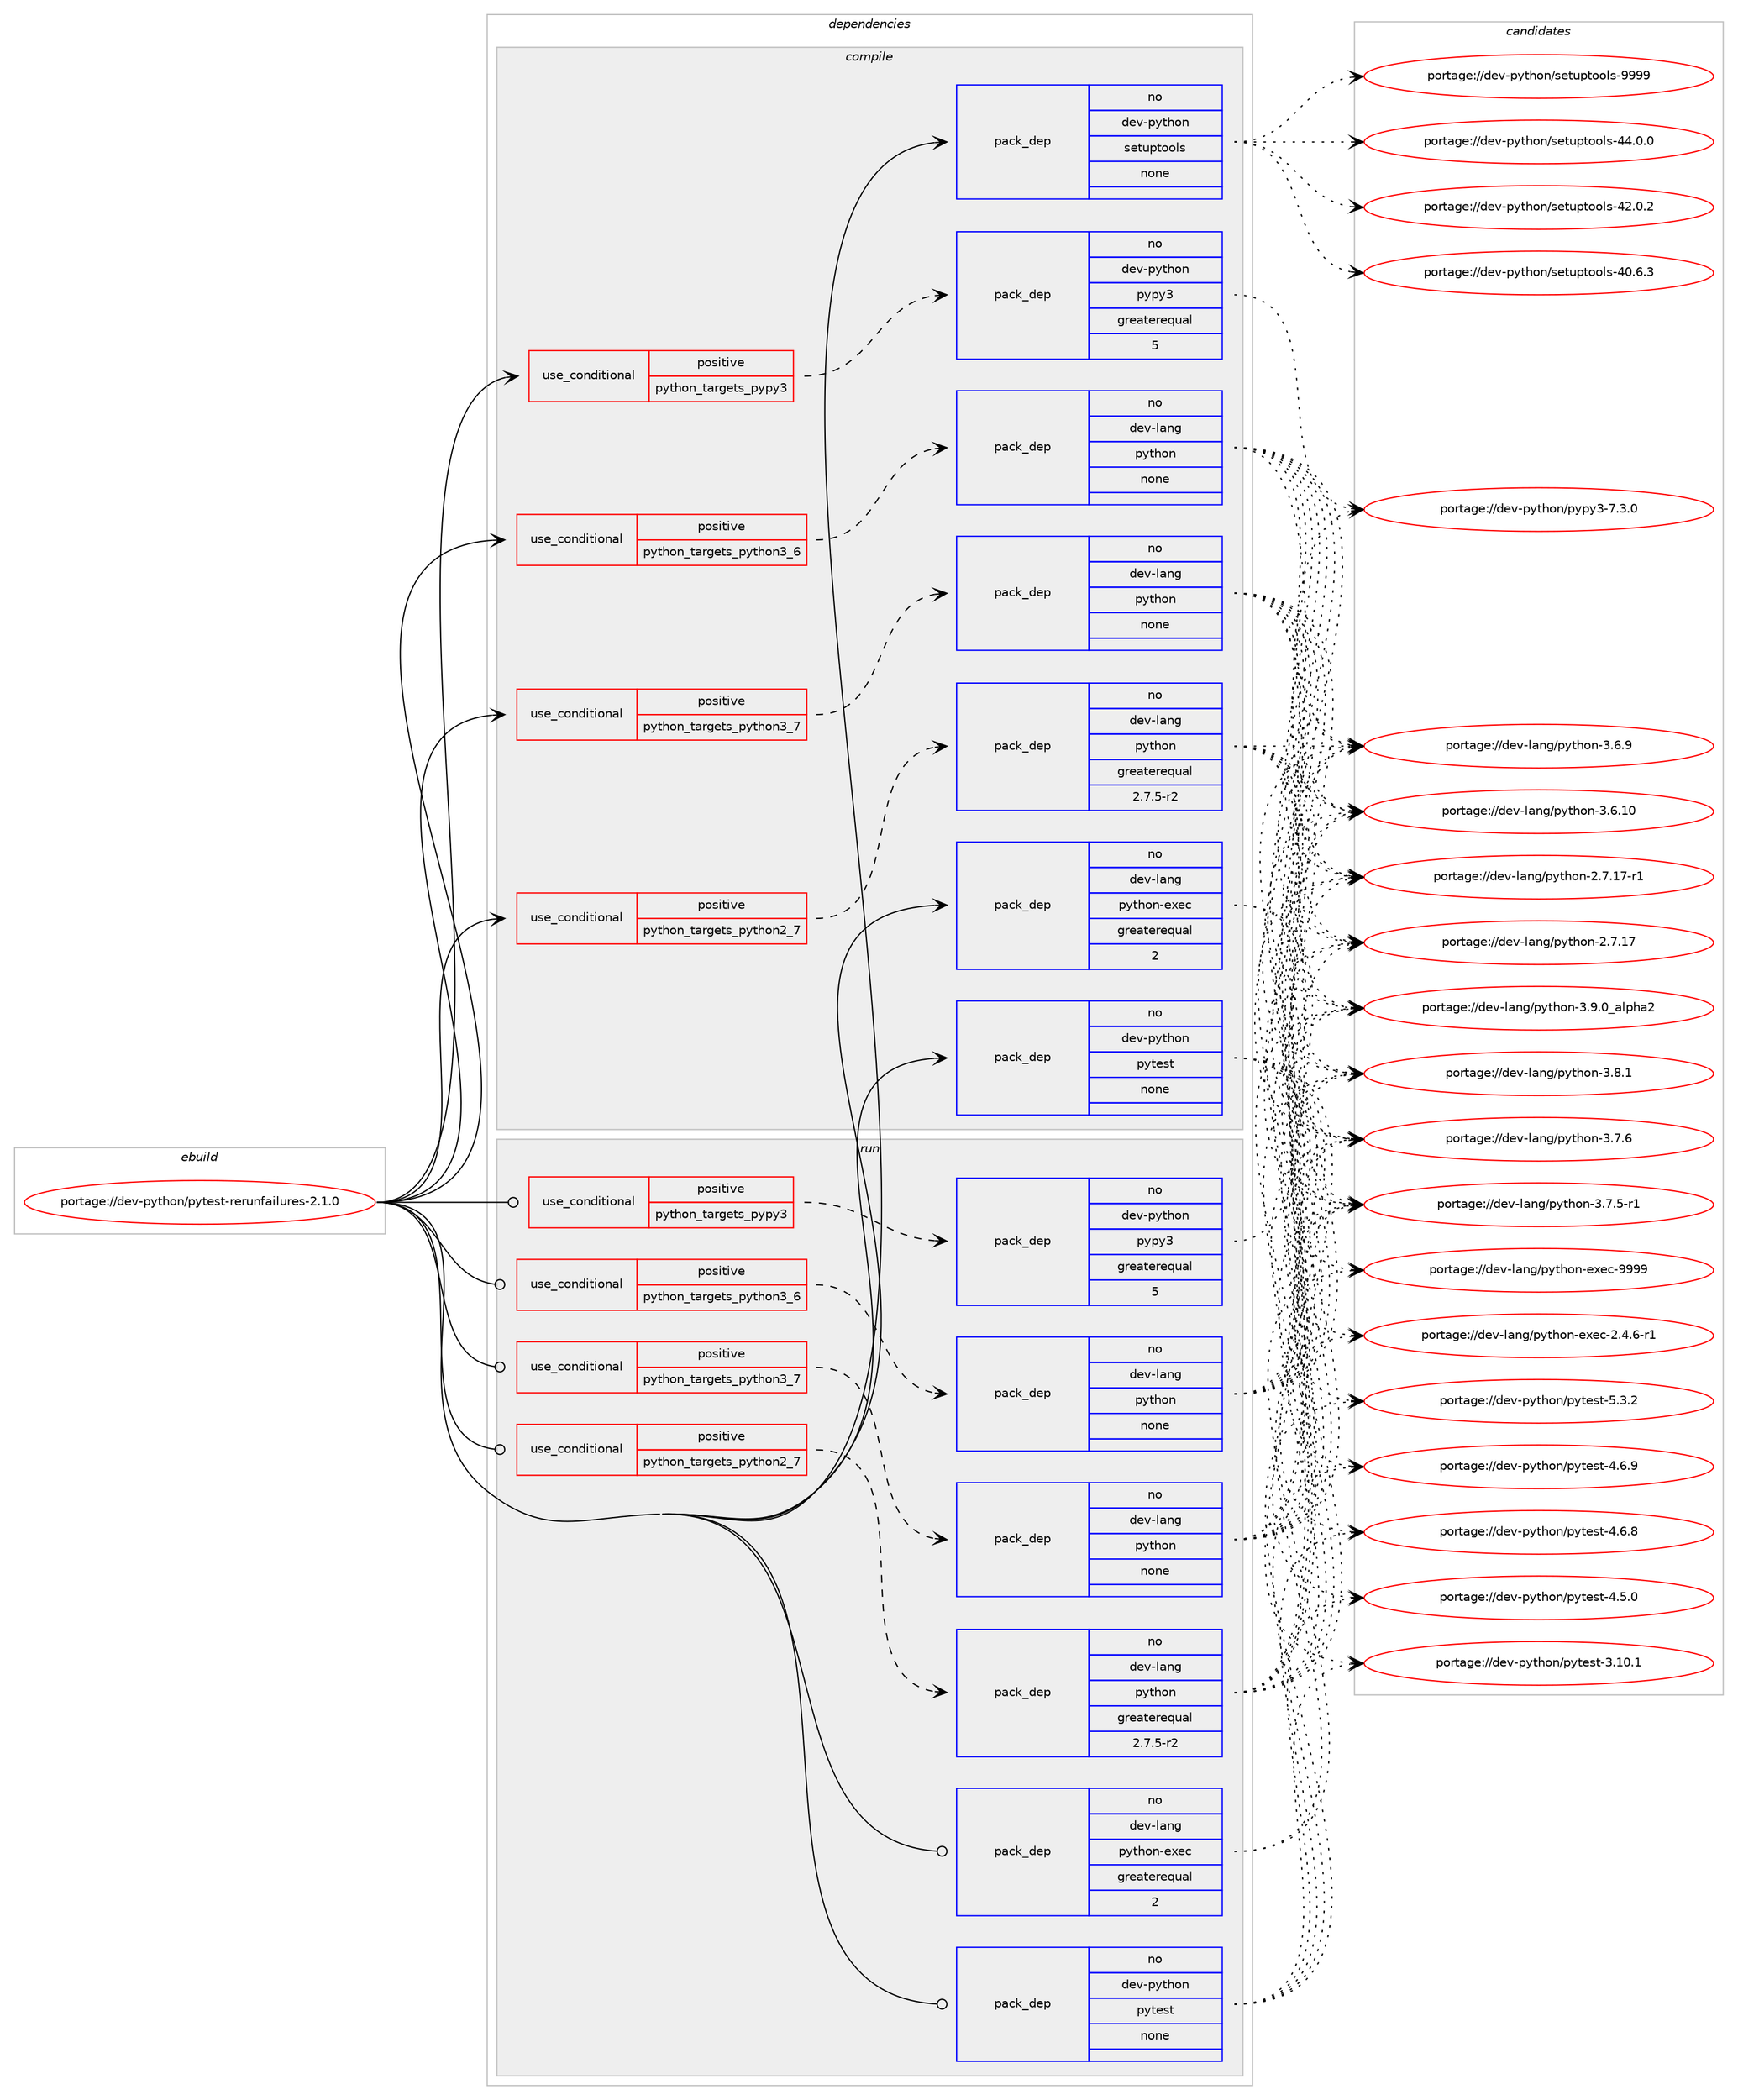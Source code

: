 digraph prolog {

# *************
# Graph options
# *************

newrank=true;
concentrate=true;
compound=true;
graph [rankdir=LR,fontname=Helvetica,fontsize=10,ranksep=1.5];#, ranksep=2.5, nodesep=0.2];
edge  [arrowhead=vee];
node  [fontname=Helvetica,fontsize=10];

# **********
# The ebuild
# **********

subgraph cluster_leftcol {
color=gray;
label=<<i>ebuild</i>>;
id [label="portage://dev-python/pytest-rerunfailures-2.1.0", color=red, width=4, href="../dev-python/pytest-rerunfailures-2.1.0.svg"];
}

# ****************
# The dependencies
# ****************

subgraph cluster_midcol {
color=gray;
label=<<i>dependencies</i>>;
subgraph cluster_compile {
fillcolor="#eeeeee";
style=filled;
label=<<i>compile</i>>;
subgraph cond108180 {
dependency433840 [label=<<TABLE BORDER="0" CELLBORDER="1" CELLSPACING="0" CELLPADDING="4"><TR><TD ROWSPAN="3" CELLPADDING="10">use_conditional</TD></TR><TR><TD>positive</TD></TR><TR><TD>python_targets_pypy3</TD></TR></TABLE>>, shape=none, color=red];
subgraph pack320739 {
dependency433841 [label=<<TABLE BORDER="0" CELLBORDER="1" CELLSPACING="0" CELLPADDING="4" WIDTH="220"><TR><TD ROWSPAN="6" CELLPADDING="30">pack_dep</TD></TR><TR><TD WIDTH="110">no</TD></TR><TR><TD>dev-python</TD></TR><TR><TD>pypy3</TD></TR><TR><TD>greaterequal</TD></TR><TR><TD>5</TD></TR></TABLE>>, shape=none, color=blue];
}
dependency433840:e -> dependency433841:w [weight=20,style="dashed",arrowhead="vee"];
}
id:e -> dependency433840:w [weight=20,style="solid",arrowhead="vee"];
subgraph cond108181 {
dependency433842 [label=<<TABLE BORDER="0" CELLBORDER="1" CELLSPACING="0" CELLPADDING="4"><TR><TD ROWSPAN="3" CELLPADDING="10">use_conditional</TD></TR><TR><TD>positive</TD></TR><TR><TD>python_targets_python2_7</TD></TR></TABLE>>, shape=none, color=red];
subgraph pack320740 {
dependency433843 [label=<<TABLE BORDER="0" CELLBORDER="1" CELLSPACING="0" CELLPADDING="4" WIDTH="220"><TR><TD ROWSPAN="6" CELLPADDING="30">pack_dep</TD></TR><TR><TD WIDTH="110">no</TD></TR><TR><TD>dev-lang</TD></TR><TR><TD>python</TD></TR><TR><TD>greaterequal</TD></TR><TR><TD>2.7.5-r2</TD></TR></TABLE>>, shape=none, color=blue];
}
dependency433842:e -> dependency433843:w [weight=20,style="dashed",arrowhead="vee"];
}
id:e -> dependency433842:w [weight=20,style="solid",arrowhead="vee"];
subgraph cond108182 {
dependency433844 [label=<<TABLE BORDER="0" CELLBORDER="1" CELLSPACING="0" CELLPADDING="4"><TR><TD ROWSPAN="3" CELLPADDING="10">use_conditional</TD></TR><TR><TD>positive</TD></TR><TR><TD>python_targets_python3_6</TD></TR></TABLE>>, shape=none, color=red];
subgraph pack320741 {
dependency433845 [label=<<TABLE BORDER="0" CELLBORDER="1" CELLSPACING="0" CELLPADDING="4" WIDTH="220"><TR><TD ROWSPAN="6" CELLPADDING="30">pack_dep</TD></TR><TR><TD WIDTH="110">no</TD></TR><TR><TD>dev-lang</TD></TR><TR><TD>python</TD></TR><TR><TD>none</TD></TR><TR><TD></TD></TR></TABLE>>, shape=none, color=blue];
}
dependency433844:e -> dependency433845:w [weight=20,style="dashed",arrowhead="vee"];
}
id:e -> dependency433844:w [weight=20,style="solid",arrowhead="vee"];
subgraph cond108183 {
dependency433846 [label=<<TABLE BORDER="0" CELLBORDER="1" CELLSPACING="0" CELLPADDING="4"><TR><TD ROWSPAN="3" CELLPADDING="10">use_conditional</TD></TR><TR><TD>positive</TD></TR><TR><TD>python_targets_python3_7</TD></TR></TABLE>>, shape=none, color=red];
subgraph pack320742 {
dependency433847 [label=<<TABLE BORDER="0" CELLBORDER="1" CELLSPACING="0" CELLPADDING="4" WIDTH="220"><TR><TD ROWSPAN="6" CELLPADDING="30">pack_dep</TD></TR><TR><TD WIDTH="110">no</TD></TR><TR><TD>dev-lang</TD></TR><TR><TD>python</TD></TR><TR><TD>none</TD></TR><TR><TD></TD></TR></TABLE>>, shape=none, color=blue];
}
dependency433846:e -> dependency433847:w [weight=20,style="dashed",arrowhead="vee"];
}
id:e -> dependency433846:w [weight=20,style="solid",arrowhead="vee"];
subgraph pack320743 {
dependency433848 [label=<<TABLE BORDER="0" CELLBORDER="1" CELLSPACING="0" CELLPADDING="4" WIDTH="220"><TR><TD ROWSPAN="6" CELLPADDING="30">pack_dep</TD></TR><TR><TD WIDTH="110">no</TD></TR><TR><TD>dev-lang</TD></TR><TR><TD>python-exec</TD></TR><TR><TD>greaterequal</TD></TR><TR><TD>2</TD></TR></TABLE>>, shape=none, color=blue];
}
id:e -> dependency433848:w [weight=20,style="solid",arrowhead="vee"];
subgraph pack320744 {
dependency433849 [label=<<TABLE BORDER="0" CELLBORDER="1" CELLSPACING="0" CELLPADDING="4" WIDTH="220"><TR><TD ROWSPAN="6" CELLPADDING="30">pack_dep</TD></TR><TR><TD WIDTH="110">no</TD></TR><TR><TD>dev-python</TD></TR><TR><TD>pytest</TD></TR><TR><TD>none</TD></TR><TR><TD></TD></TR></TABLE>>, shape=none, color=blue];
}
id:e -> dependency433849:w [weight=20,style="solid",arrowhead="vee"];
subgraph pack320745 {
dependency433850 [label=<<TABLE BORDER="0" CELLBORDER="1" CELLSPACING="0" CELLPADDING="4" WIDTH="220"><TR><TD ROWSPAN="6" CELLPADDING="30">pack_dep</TD></TR><TR><TD WIDTH="110">no</TD></TR><TR><TD>dev-python</TD></TR><TR><TD>setuptools</TD></TR><TR><TD>none</TD></TR><TR><TD></TD></TR></TABLE>>, shape=none, color=blue];
}
id:e -> dependency433850:w [weight=20,style="solid",arrowhead="vee"];
}
subgraph cluster_compileandrun {
fillcolor="#eeeeee";
style=filled;
label=<<i>compile and run</i>>;
}
subgraph cluster_run {
fillcolor="#eeeeee";
style=filled;
label=<<i>run</i>>;
subgraph cond108184 {
dependency433851 [label=<<TABLE BORDER="0" CELLBORDER="1" CELLSPACING="0" CELLPADDING="4"><TR><TD ROWSPAN="3" CELLPADDING="10">use_conditional</TD></TR><TR><TD>positive</TD></TR><TR><TD>python_targets_pypy3</TD></TR></TABLE>>, shape=none, color=red];
subgraph pack320746 {
dependency433852 [label=<<TABLE BORDER="0" CELLBORDER="1" CELLSPACING="0" CELLPADDING="4" WIDTH="220"><TR><TD ROWSPAN="6" CELLPADDING="30">pack_dep</TD></TR><TR><TD WIDTH="110">no</TD></TR><TR><TD>dev-python</TD></TR><TR><TD>pypy3</TD></TR><TR><TD>greaterequal</TD></TR><TR><TD>5</TD></TR></TABLE>>, shape=none, color=blue];
}
dependency433851:e -> dependency433852:w [weight=20,style="dashed",arrowhead="vee"];
}
id:e -> dependency433851:w [weight=20,style="solid",arrowhead="odot"];
subgraph cond108185 {
dependency433853 [label=<<TABLE BORDER="0" CELLBORDER="1" CELLSPACING="0" CELLPADDING="4"><TR><TD ROWSPAN="3" CELLPADDING="10">use_conditional</TD></TR><TR><TD>positive</TD></TR><TR><TD>python_targets_python2_7</TD></TR></TABLE>>, shape=none, color=red];
subgraph pack320747 {
dependency433854 [label=<<TABLE BORDER="0" CELLBORDER="1" CELLSPACING="0" CELLPADDING="4" WIDTH="220"><TR><TD ROWSPAN="6" CELLPADDING="30">pack_dep</TD></TR><TR><TD WIDTH="110">no</TD></TR><TR><TD>dev-lang</TD></TR><TR><TD>python</TD></TR><TR><TD>greaterequal</TD></TR><TR><TD>2.7.5-r2</TD></TR></TABLE>>, shape=none, color=blue];
}
dependency433853:e -> dependency433854:w [weight=20,style="dashed",arrowhead="vee"];
}
id:e -> dependency433853:w [weight=20,style="solid",arrowhead="odot"];
subgraph cond108186 {
dependency433855 [label=<<TABLE BORDER="0" CELLBORDER="1" CELLSPACING="0" CELLPADDING="4"><TR><TD ROWSPAN="3" CELLPADDING="10">use_conditional</TD></TR><TR><TD>positive</TD></TR><TR><TD>python_targets_python3_6</TD></TR></TABLE>>, shape=none, color=red];
subgraph pack320748 {
dependency433856 [label=<<TABLE BORDER="0" CELLBORDER="1" CELLSPACING="0" CELLPADDING="4" WIDTH="220"><TR><TD ROWSPAN="6" CELLPADDING="30">pack_dep</TD></TR><TR><TD WIDTH="110">no</TD></TR><TR><TD>dev-lang</TD></TR><TR><TD>python</TD></TR><TR><TD>none</TD></TR><TR><TD></TD></TR></TABLE>>, shape=none, color=blue];
}
dependency433855:e -> dependency433856:w [weight=20,style="dashed",arrowhead="vee"];
}
id:e -> dependency433855:w [weight=20,style="solid",arrowhead="odot"];
subgraph cond108187 {
dependency433857 [label=<<TABLE BORDER="0" CELLBORDER="1" CELLSPACING="0" CELLPADDING="4"><TR><TD ROWSPAN="3" CELLPADDING="10">use_conditional</TD></TR><TR><TD>positive</TD></TR><TR><TD>python_targets_python3_7</TD></TR></TABLE>>, shape=none, color=red];
subgraph pack320749 {
dependency433858 [label=<<TABLE BORDER="0" CELLBORDER="1" CELLSPACING="0" CELLPADDING="4" WIDTH="220"><TR><TD ROWSPAN="6" CELLPADDING="30">pack_dep</TD></TR><TR><TD WIDTH="110">no</TD></TR><TR><TD>dev-lang</TD></TR><TR><TD>python</TD></TR><TR><TD>none</TD></TR><TR><TD></TD></TR></TABLE>>, shape=none, color=blue];
}
dependency433857:e -> dependency433858:w [weight=20,style="dashed",arrowhead="vee"];
}
id:e -> dependency433857:w [weight=20,style="solid",arrowhead="odot"];
subgraph pack320750 {
dependency433859 [label=<<TABLE BORDER="0" CELLBORDER="1" CELLSPACING="0" CELLPADDING="4" WIDTH="220"><TR><TD ROWSPAN="6" CELLPADDING="30">pack_dep</TD></TR><TR><TD WIDTH="110">no</TD></TR><TR><TD>dev-lang</TD></TR><TR><TD>python-exec</TD></TR><TR><TD>greaterequal</TD></TR><TR><TD>2</TD></TR></TABLE>>, shape=none, color=blue];
}
id:e -> dependency433859:w [weight=20,style="solid",arrowhead="odot"];
subgraph pack320751 {
dependency433860 [label=<<TABLE BORDER="0" CELLBORDER="1" CELLSPACING="0" CELLPADDING="4" WIDTH="220"><TR><TD ROWSPAN="6" CELLPADDING="30">pack_dep</TD></TR><TR><TD WIDTH="110">no</TD></TR><TR><TD>dev-python</TD></TR><TR><TD>pytest</TD></TR><TR><TD>none</TD></TR><TR><TD></TD></TR></TABLE>>, shape=none, color=blue];
}
id:e -> dependency433860:w [weight=20,style="solid",arrowhead="odot"];
}
}

# **************
# The candidates
# **************

subgraph cluster_choices {
rank=same;
color=gray;
label=<<i>candidates</i>>;

subgraph choice320739 {
color=black;
nodesep=1;
choice100101118451121211161041111104711212111212151455546514648 [label="portage://dev-python/pypy3-7.3.0", color=red, width=4,href="../dev-python/pypy3-7.3.0.svg"];
dependency433841:e -> choice100101118451121211161041111104711212111212151455546514648:w [style=dotted,weight="100"];
}
subgraph choice320740 {
color=black;
nodesep=1;
choice10010111845108971101034711212111610411111045514657464895971081121049750 [label="portage://dev-lang/python-3.9.0_alpha2", color=red, width=4,href="../dev-lang/python-3.9.0_alpha2.svg"];
choice100101118451089711010347112121116104111110455146564649 [label="portage://dev-lang/python-3.8.1", color=red, width=4,href="../dev-lang/python-3.8.1.svg"];
choice100101118451089711010347112121116104111110455146554654 [label="portage://dev-lang/python-3.7.6", color=red, width=4,href="../dev-lang/python-3.7.6.svg"];
choice1001011184510897110103471121211161041111104551465546534511449 [label="portage://dev-lang/python-3.7.5-r1", color=red, width=4,href="../dev-lang/python-3.7.5-r1.svg"];
choice100101118451089711010347112121116104111110455146544657 [label="portage://dev-lang/python-3.6.9", color=red, width=4,href="../dev-lang/python-3.6.9.svg"];
choice10010111845108971101034711212111610411111045514654464948 [label="portage://dev-lang/python-3.6.10", color=red, width=4,href="../dev-lang/python-3.6.10.svg"];
choice100101118451089711010347112121116104111110455046554649554511449 [label="portage://dev-lang/python-2.7.17-r1", color=red, width=4,href="../dev-lang/python-2.7.17-r1.svg"];
choice10010111845108971101034711212111610411111045504655464955 [label="portage://dev-lang/python-2.7.17", color=red, width=4,href="../dev-lang/python-2.7.17.svg"];
dependency433843:e -> choice10010111845108971101034711212111610411111045514657464895971081121049750:w [style=dotted,weight="100"];
dependency433843:e -> choice100101118451089711010347112121116104111110455146564649:w [style=dotted,weight="100"];
dependency433843:e -> choice100101118451089711010347112121116104111110455146554654:w [style=dotted,weight="100"];
dependency433843:e -> choice1001011184510897110103471121211161041111104551465546534511449:w [style=dotted,weight="100"];
dependency433843:e -> choice100101118451089711010347112121116104111110455146544657:w [style=dotted,weight="100"];
dependency433843:e -> choice10010111845108971101034711212111610411111045514654464948:w [style=dotted,weight="100"];
dependency433843:e -> choice100101118451089711010347112121116104111110455046554649554511449:w [style=dotted,weight="100"];
dependency433843:e -> choice10010111845108971101034711212111610411111045504655464955:w [style=dotted,weight="100"];
}
subgraph choice320741 {
color=black;
nodesep=1;
choice10010111845108971101034711212111610411111045514657464895971081121049750 [label="portage://dev-lang/python-3.9.0_alpha2", color=red, width=4,href="../dev-lang/python-3.9.0_alpha2.svg"];
choice100101118451089711010347112121116104111110455146564649 [label="portage://dev-lang/python-3.8.1", color=red, width=4,href="../dev-lang/python-3.8.1.svg"];
choice100101118451089711010347112121116104111110455146554654 [label="portage://dev-lang/python-3.7.6", color=red, width=4,href="../dev-lang/python-3.7.6.svg"];
choice1001011184510897110103471121211161041111104551465546534511449 [label="portage://dev-lang/python-3.7.5-r1", color=red, width=4,href="../dev-lang/python-3.7.5-r1.svg"];
choice100101118451089711010347112121116104111110455146544657 [label="portage://dev-lang/python-3.6.9", color=red, width=4,href="../dev-lang/python-3.6.9.svg"];
choice10010111845108971101034711212111610411111045514654464948 [label="portage://dev-lang/python-3.6.10", color=red, width=4,href="../dev-lang/python-3.6.10.svg"];
choice100101118451089711010347112121116104111110455046554649554511449 [label="portage://dev-lang/python-2.7.17-r1", color=red, width=4,href="../dev-lang/python-2.7.17-r1.svg"];
choice10010111845108971101034711212111610411111045504655464955 [label="portage://dev-lang/python-2.7.17", color=red, width=4,href="../dev-lang/python-2.7.17.svg"];
dependency433845:e -> choice10010111845108971101034711212111610411111045514657464895971081121049750:w [style=dotted,weight="100"];
dependency433845:e -> choice100101118451089711010347112121116104111110455146564649:w [style=dotted,weight="100"];
dependency433845:e -> choice100101118451089711010347112121116104111110455146554654:w [style=dotted,weight="100"];
dependency433845:e -> choice1001011184510897110103471121211161041111104551465546534511449:w [style=dotted,weight="100"];
dependency433845:e -> choice100101118451089711010347112121116104111110455146544657:w [style=dotted,weight="100"];
dependency433845:e -> choice10010111845108971101034711212111610411111045514654464948:w [style=dotted,weight="100"];
dependency433845:e -> choice100101118451089711010347112121116104111110455046554649554511449:w [style=dotted,weight="100"];
dependency433845:e -> choice10010111845108971101034711212111610411111045504655464955:w [style=dotted,weight="100"];
}
subgraph choice320742 {
color=black;
nodesep=1;
choice10010111845108971101034711212111610411111045514657464895971081121049750 [label="portage://dev-lang/python-3.9.0_alpha2", color=red, width=4,href="../dev-lang/python-3.9.0_alpha2.svg"];
choice100101118451089711010347112121116104111110455146564649 [label="portage://dev-lang/python-3.8.1", color=red, width=4,href="../dev-lang/python-3.8.1.svg"];
choice100101118451089711010347112121116104111110455146554654 [label="portage://dev-lang/python-3.7.6", color=red, width=4,href="../dev-lang/python-3.7.6.svg"];
choice1001011184510897110103471121211161041111104551465546534511449 [label="portage://dev-lang/python-3.7.5-r1", color=red, width=4,href="../dev-lang/python-3.7.5-r1.svg"];
choice100101118451089711010347112121116104111110455146544657 [label="portage://dev-lang/python-3.6.9", color=red, width=4,href="../dev-lang/python-3.6.9.svg"];
choice10010111845108971101034711212111610411111045514654464948 [label="portage://dev-lang/python-3.6.10", color=red, width=4,href="../dev-lang/python-3.6.10.svg"];
choice100101118451089711010347112121116104111110455046554649554511449 [label="portage://dev-lang/python-2.7.17-r1", color=red, width=4,href="../dev-lang/python-2.7.17-r1.svg"];
choice10010111845108971101034711212111610411111045504655464955 [label="portage://dev-lang/python-2.7.17", color=red, width=4,href="../dev-lang/python-2.7.17.svg"];
dependency433847:e -> choice10010111845108971101034711212111610411111045514657464895971081121049750:w [style=dotted,weight="100"];
dependency433847:e -> choice100101118451089711010347112121116104111110455146564649:w [style=dotted,weight="100"];
dependency433847:e -> choice100101118451089711010347112121116104111110455146554654:w [style=dotted,weight="100"];
dependency433847:e -> choice1001011184510897110103471121211161041111104551465546534511449:w [style=dotted,weight="100"];
dependency433847:e -> choice100101118451089711010347112121116104111110455146544657:w [style=dotted,weight="100"];
dependency433847:e -> choice10010111845108971101034711212111610411111045514654464948:w [style=dotted,weight="100"];
dependency433847:e -> choice100101118451089711010347112121116104111110455046554649554511449:w [style=dotted,weight="100"];
dependency433847:e -> choice10010111845108971101034711212111610411111045504655464955:w [style=dotted,weight="100"];
}
subgraph choice320743 {
color=black;
nodesep=1;
choice10010111845108971101034711212111610411111045101120101994557575757 [label="portage://dev-lang/python-exec-9999", color=red, width=4,href="../dev-lang/python-exec-9999.svg"];
choice10010111845108971101034711212111610411111045101120101994550465246544511449 [label="portage://dev-lang/python-exec-2.4.6-r1", color=red, width=4,href="../dev-lang/python-exec-2.4.6-r1.svg"];
dependency433848:e -> choice10010111845108971101034711212111610411111045101120101994557575757:w [style=dotted,weight="100"];
dependency433848:e -> choice10010111845108971101034711212111610411111045101120101994550465246544511449:w [style=dotted,weight="100"];
}
subgraph choice320744 {
color=black;
nodesep=1;
choice1001011184511212111610411111047112121116101115116455346514650 [label="portage://dev-python/pytest-5.3.2", color=red, width=4,href="../dev-python/pytest-5.3.2.svg"];
choice1001011184511212111610411111047112121116101115116455246544657 [label="portage://dev-python/pytest-4.6.9", color=red, width=4,href="../dev-python/pytest-4.6.9.svg"];
choice1001011184511212111610411111047112121116101115116455246544656 [label="portage://dev-python/pytest-4.6.8", color=red, width=4,href="../dev-python/pytest-4.6.8.svg"];
choice1001011184511212111610411111047112121116101115116455246534648 [label="portage://dev-python/pytest-4.5.0", color=red, width=4,href="../dev-python/pytest-4.5.0.svg"];
choice100101118451121211161041111104711212111610111511645514649484649 [label="portage://dev-python/pytest-3.10.1", color=red, width=4,href="../dev-python/pytest-3.10.1.svg"];
dependency433849:e -> choice1001011184511212111610411111047112121116101115116455346514650:w [style=dotted,weight="100"];
dependency433849:e -> choice1001011184511212111610411111047112121116101115116455246544657:w [style=dotted,weight="100"];
dependency433849:e -> choice1001011184511212111610411111047112121116101115116455246544656:w [style=dotted,weight="100"];
dependency433849:e -> choice1001011184511212111610411111047112121116101115116455246534648:w [style=dotted,weight="100"];
dependency433849:e -> choice100101118451121211161041111104711212111610111511645514649484649:w [style=dotted,weight="100"];
}
subgraph choice320745 {
color=black;
nodesep=1;
choice10010111845112121116104111110471151011161171121161111111081154557575757 [label="portage://dev-python/setuptools-9999", color=red, width=4,href="../dev-python/setuptools-9999.svg"];
choice100101118451121211161041111104711510111611711211611111110811545525246484648 [label="portage://dev-python/setuptools-44.0.0", color=red, width=4,href="../dev-python/setuptools-44.0.0.svg"];
choice100101118451121211161041111104711510111611711211611111110811545525046484650 [label="portage://dev-python/setuptools-42.0.2", color=red, width=4,href="../dev-python/setuptools-42.0.2.svg"];
choice100101118451121211161041111104711510111611711211611111110811545524846544651 [label="portage://dev-python/setuptools-40.6.3", color=red, width=4,href="../dev-python/setuptools-40.6.3.svg"];
dependency433850:e -> choice10010111845112121116104111110471151011161171121161111111081154557575757:w [style=dotted,weight="100"];
dependency433850:e -> choice100101118451121211161041111104711510111611711211611111110811545525246484648:w [style=dotted,weight="100"];
dependency433850:e -> choice100101118451121211161041111104711510111611711211611111110811545525046484650:w [style=dotted,weight="100"];
dependency433850:e -> choice100101118451121211161041111104711510111611711211611111110811545524846544651:w [style=dotted,weight="100"];
}
subgraph choice320746 {
color=black;
nodesep=1;
choice100101118451121211161041111104711212111212151455546514648 [label="portage://dev-python/pypy3-7.3.0", color=red, width=4,href="../dev-python/pypy3-7.3.0.svg"];
dependency433852:e -> choice100101118451121211161041111104711212111212151455546514648:w [style=dotted,weight="100"];
}
subgraph choice320747 {
color=black;
nodesep=1;
choice10010111845108971101034711212111610411111045514657464895971081121049750 [label="portage://dev-lang/python-3.9.0_alpha2", color=red, width=4,href="../dev-lang/python-3.9.0_alpha2.svg"];
choice100101118451089711010347112121116104111110455146564649 [label="portage://dev-lang/python-3.8.1", color=red, width=4,href="../dev-lang/python-3.8.1.svg"];
choice100101118451089711010347112121116104111110455146554654 [label="portage://dev-lang/python-3.7.6", color=red, width=4,href="../dev-lang/python-3.7.6.svg"];
choice1001011184510897110103471121211161041111104551465546534511449 [label="portage://dev-lang/python-3.7.5-r1", color=red, width=4,href="../dev-lang/python-3.7.5-r1.svg"];
choice100101118451089711010347112121116104111110455146544657 [label="portage://dev-lang/python-3.6.9", color=red, width=4,href="../dev-lang/python-3.6.9.svg"];
choice10010111845108971101034711212111610411111045514654464948 [label="portage://dev-lang/python-3.6.10", color=red, width=4,href="../dev-lang/python-3.6.10.svg"];
choice100101118451089711010347112121116104111110455046554649554511449 [label="portage://dev-lang/python-2.7.17-r1", color=red, width=4,href="../dev-lang/python-2.7.17-r1.svg"];
choice10010111845108971101034711212111610411111045504655464955 [label="portage://dev-lang/python-2.7.17", color=red, width=4,href="../dev-lang/python-2.7.17.svg"];
dependency433854:e -> choice10010111845108971101034711212111610411111045514657464895971081121049750:w [style=dotted,weight="100"];
dependency433854:e -> choice100101118451089711010347112121116104111110455146564649:w [style=dotted,weight="100"];
dependency433854:e -> choice100101118451089711010347112121116104111110455146554654:w [style=dotted,weight="100"];
dependency433854:e -> choice1001011184510897110103471121211161041111104551465546534511449:w [style=dotted,weight="100"];
dependency433854:e -> choice100101118451089711010347112121116104111110455146544657:w [style=dotted,weight="100"];
dependency433854:e -> choice10010111845108971101034711212111610411111045514654464948:w [style=dotted,weight="100"];
dependency433854:e -> choice100101118451089711010347112121116104111110455046554649554511449:w [style=dotted,weight="100"];
dependency433854:e -> choice10010111845108971101034711212111610411111045504655464955:w [style=dotted,weight="100"];
}
subgraph choice320748 {
color=black;
nodesep=1;
choice10010111845108971101034711212111610411111045514657464895971081121049750 [label="portage://dev-lang/python-3.9.0_alpha2", color=red, width=4,href="../dev-lang/python-3.9.0_alpha2.svg"];
choice100101118451089711010347112121116104111110455146564649 [label="portage://dev-lang/python-3.8.1", color=red, width=4,href="../dev-lang/python-3.8.1.svg"];
choice100101118451089711010347112121116104111110455146554654 [label="portage://dev-lang/python-3.7.6", color=red, width=4,href="../dev-lang/python-3.7.6.svg"];
choice1001011184510897110103471121211161041111104551465546534511449 [label="portage://dev-lang/python-3.7.5-r1", color=red, width=4,href="../dev-lang/python-3.7.5-r1.svg"];
choice100101118451089711010347112121116104111110455146544657 [label="portage://dev-lang/python-3.6.9", color=red, width=4,href="../dev-lang/python-3.6.9.svg"];
choice10010111845108971101034711212111610411111045514654464948 [label="portage://dev-lang/python-3.6.10", color=red, width=4,href="../dev-lang/python-3.6.10.svg"];
choice100101118451089711010347112121116104111110455046554649554511449 [label="portage://dev-lang/python-2.7.17-r1", color=red, width=4,href="../dev-lang/python-2.7.17-r1.svg"];
choice10010111845108971101034711212111610411111045504655464955 [label="portage://dev-lang/python-2.7.17", color=red, width=4,href="../dev-lang/python-2.7.17.svg"];
dependency433856:e -> choice10010111845108971101034711212111610411111045514657464895971081121049750:w [style=dotted,weight="100"];
dependency433856:e -> choice100101118451089711010347112121116104111110455146564649:w [style=dotted,weight="100"];
dependency433856:e -> choice100101118451089711010347112121116104111110455146554654:w [style=dotted,weight="100"];
dependency433856:e -> choice1001011184510897110103471121211161041111104551465546534511449:w [style=dotted,weight="100"];
dependency433856:e -> choice100101118451089711010347112121116104111110455146544657:w [style=dotted,weight="100"];
dependency433856:e -> choice10010111845108971101034711212111610411111045514654464948:w [style=dotted,weight="100"];
dependency433856:e -> choice100101118451089711010347112121116104111110455046554649554511449:w [style=dotted,weight="100"];
dependency433856:e -> choice10010111845108971101034711212111610411111045504655464955:w [style=dotted,weight="100"];
}
subgraph choice320749 {
color=black;
nodesep=1;
choice10010111845108971101034711212111610411111045514657464895971081121049750 [label="portage://dev-lang/python-3.9.0_alpha2", color=red, width=4,href="../dev-lang/python-3.9.0_alpha2.svg"];
choice100101118451089711010347112121116104111110455146564649 [label="portage://dev-lang/python-3.8.1", color=red, width=4,href="../dev-lang/python-3.8.1.svg"];
choice100101118451089711010347112121116104111110455146554654 [label="portage://dev-lang/python-3.7.6", color=red, width=4,href="../dev-lang/python-3.7.6.svg"];
choice1001011184510897110103471121211161041111104551465546534511449 [label="portage://dev-lang/python-3.7.5-r1", color=red, width=4,href="../dev-lang/python-3.7.5-r1.svg"];
choice100101118451089711010347112121116104111110455146544657 [label="portage://dev-lang/python-3.6.9", color=red, width=4,href="../dev-lang/python-3.6.9.svg"];
choice10010111845108971101034711212111610411111045514654464948 [label="portage://dev-lang/python-3.6.10", color=red, width=4,href="../dev-lang/python-3.6.10.svg"];
choice100101118451089711010347112121116104111110455046554649554511449 [label="portage://dev-lang/python-2.7.17-r1", color=red, width=4,href="../dev-lang/python-2.7.17-r1.svg"];
choice10010111845108971101034711212111610411111045504655464955 [label="portage://dev-lang/python-2.7.17", color=red, width=4,href="../dev-lang/python-2.7.17.svg"];
dependency433858:e -> choice10010111845108971101034711212111610411111045514657464895971081121049750:w [style=dotted,weight="100"];
dependency433858:e -> choice100101118451089711010347112121116104111110455146564649:w [style=dotted,weight="100"];
dependency433858:e -> choice100101118451089711010347112121116104111110455146554654:w [style=dotted,weight="100"];
dependency433858:e -> choice1001011184510897110103471121211161041111104551465546534511449:w [style=dotted,weight="100"];
dependency433858:e -> choice100101118451089711010347112121116104111110455146544657:w [style=dotted,weight="100"];
dependency433858:e -> choice10010111845108971101034711212111610411111045514654464948:w [style=dotted,weight="100"];
dependency433858:e -> choice100101118451089711010347112121116104111110455046554649554511449:w [style=dotted,weight="100"];
dependency433858:e -> choice10010111845108971101034711212111610411111045504655464955:w [style=dotted,weight="100"];
}
subgraph choice320750 {
color=black;
nodesep=1;
choice10010111845108971101034711212111610411111045101120101994557575757 [label="portage://dev-lang/python-exec-9999", color=red, width=4,href="../dev-lang/python-exec-9999.svg"];
choice10010111845108971101034711212111610411111045101120101994550465246544511449 [label="portage://dev-lang/python-exec-2.4.6-r1", color=red, width=4,href="../dev-lang/python-exec-2.4.6-r1.svg"];
dependency433859:e -> choice10010111845108971101034711212111610411111045101120101994557575757:w [style=dotted,weight="100"];
dependency433859:e -> choice10010111845108971101034711212111610411111045101120101994550465246544511449:w [style=dotted,weight="100"];
}
subgraph choice320751 {
color=black;
nodesep=1;
choice1001011184511212111610411111047112121116101115116455346514650 [label="portage://dev-python/pytest-5.3.2", color=red, width=4,href="../dev-python/pytest-5.3.2.svg"];
choice1001011184511212111610411111047112121116101115116455246544657 [label="portage://dev-python/pytest-4.6.9", color=red, width=4,href="../dev-python/pytest-4.6.9.svg"];
choice1001011184511212111610411111047112121116101115116455246544656 [label="portage://dev-python/pytest-4.6.8", color=red, width=4,href="../dev-python/pytest-4.6.8.svg"];
choice1001011184511212111610411111047112121116101115116455246534648 [label="portage://dev-python/pytest-4.5.0", color=red, width=4,href="../dev-python/pytest-4.5.0.svg"];
choice100101118451121211161041111104711212111610111511645514649484649 [label="portage://dev-python/pytest-3.10.1", color=red, width=4,href="../dev-python/pytest-3.10.1.svg"];
dependency433860:e -> choice1001011184511212111610411111047112121116101115116455346514650:w [style=dotted,weight="100"];
dependency433860:e -> choice1001011184511212111610411111047112121116101115116455246544657:w [style=dotted,weight="100"];
dependency433860:e -> choice1001011184511212111610411111047112121116101115116455246544656:w [style=dotted,weight="100"];
dependency433860:e -> choice1001011184511212111610411111047112121116101115116455246534648:w [style=dotted,weight="100"];
dependency433860:e -> choice100101118451121211161041111104711212111610111511645514649484649:w [style=dotted,weight="100"];
}
}

}

